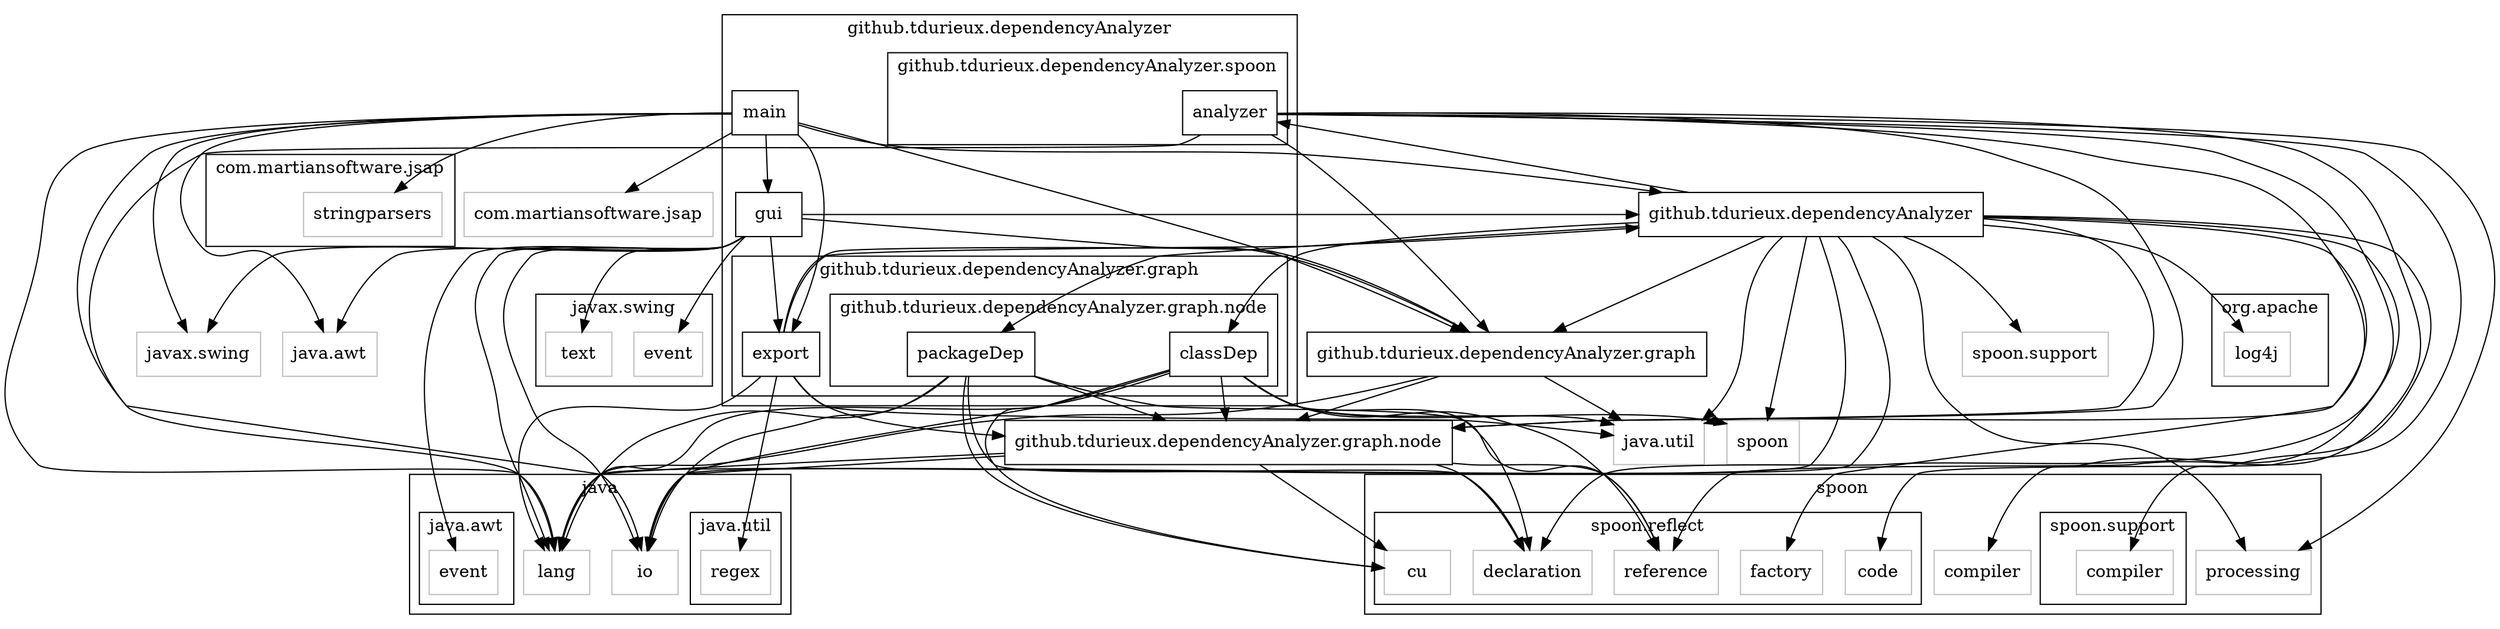 digraph G {
	node [shape=box]; compound=true; ratio=fill;
	"spoon.support" [color=grey];
	"javax.swing.text" [color=grey];
	"org.apache.log4j" [color=grey];
	"java.util" [color=grey];
	"github.tdurieux.dependencyAnalyzer.graph.node" -> "java.lang";
	"github.tdurieux.dependencyAnalyzer.graph.node" -> "spoon.reflect.declaration";
	"github.tdurieux.dependencyAnalyzer.graph.node" -> "spoon.reflect.cu";
	"github.tdurieux.dependencyAnalyzer.graph.node" -> "java.io";
	"github.tdurieux.dependencyAnalyzer.graph.node" -> "spoon.reflect.reference";
	"github.tdurieux.dependencyAnalyzer.main" -> "java.lang";
	"github.tdurieux.dependencyAnalyzer.main" -> "github.tdurieux.dependencyAnalyzer.gui";
	"github.tdurieux.dependencyAnalyzer.main" -> "javax.swing";
	"github.tdurieux.dependencyAnalyzer.main" -> "java.awt";
	"github.tdurieux.dependencyAnalyzer.main" -> "com.martiansoftware.jsap.stringparsers";
	"github.tdurieux.dependencyAnalyzer.main" -> "com.martiansoftware.jsap";
	"github.tdurieux.dependencyAnalyzer.main" -> "java.io";
	"github.tdurieux.dependencyAnalyzer.main" -> "github.tdurieux.dependencyAnalyzer";
	"github.tdurieux.dependencyAnalyzer.main" -> "github.tdurieux.dependencyAnalyzer.graph";
	"github.tdurieux.dependencyAnalyzer.main" -> "github.tdurieux.dependencyAnalyzer.graph.export";
	"spoon" [color=grey];
	"com.martiansoftware.jsap" [color=grey];
	"javax.swing" [color=grey];
	"github.tdurieux.dependencyAnalyzer.graph.node.packageDep" -> "github.tdurieux.dependencyAnalyzer.graph.node";
	"github.tdurieux.dependencyAnalyzer.graph.node.packageDep" -> "spoon.reflect.reference";
	"github.tdurieux.dependencyAnalyzer.graph.node.packageDep" -> "java.lang";
	"github.tdurieux.dependencyAnalyzer.graph.node.packageDep" -> "spoon.reflect.declaration";
	"github.tdurieux.dependencyAnalyzer.graph.node.packageDep" -> "spoon.reflect.cu";
	"github.tdurieux.dependencyAnalyzer.graph.node.packageDep" -> "java.io";
	"java.io" [color=grey];
	"spoon.reflect.code" [color=grey];
	"com.martiansoftware.jsap.stringparsers" [color=grey];
	"java.util.regex" [color=grey];
	"java.lang" [color=grey];
	"javax.swing.event" [color=grey];
	"java.awt.event" [color=grey];
	"github.tdurieux.dependencyAnalyzer.graph.node.classDep" -> "github.tdurieux.dependencyAnalyzer.graph.node";
	"github.tdurieux.dependencyAnalyzer.graph.node.classDep" -> "spoon.reflect.reference";
	"github.tdurieux.dependencyAnalyzer.graph.node.classDep" -> "spoon.reflect.declaration";
	"github.tdurieux.dependencyAnalyzer.graph.node.classDep" -> "java.util";
	"github.tdurieux.dependencyAnalyzer.graph.node.classDep" -> "java.lang";
	"github.tdurieux.dependencyAnalyzer.graph.node.classDep" -> "spoon";
	"github.tdurieux.dependencyAnalyzer.graph.node.classDep" -> "spoon.reflect.cu";
	"github.tdurieux.dependencyAnalyzer.graph.node.classDep" -> "java.io";
	"spoon.reflect.factory" [color=grey];
	"java.awt" [color=grey];
	"github.tdurieux.dependencyAnalyzer.graph.export" -> "github.tdurieux.dependencyAnalyzer.graph";
	"github.tdurieux.dependencyAnalyzer.graph.export" -> "github.tdurieux.dependencyAnalyzer";
	"github.tdurieux.dependencyAnalyzer.graph.export" -> "java.util";
	"github.tdurieux.dependencyAnalyzer.graph.export" -> "java.lang";
	"github.tdurieux.dependencyAnalyzer.graph.export" -> "java.util.regex";
	"github.tdurieux.dependencyAnalyzer.graph.export" -> "github.tdurieux.dependencyAnalyzer.graph.node";
	"spoon.compiler" [color=grey];
	"spoon.reflect.cu" [color=grey];
	"spoon.reflect.declaration" [color=grey];
	"github.tdurieux.dependencyAnalyzer.graph" -> "java.util";
	"github.tdurieux.dependencyAnalyzer.graph" -> "java.lang";
	"github.tdurieux.dependencyAnalyzer.graph" -> "github.tdurieux.dependencyAnalyzer.graph.node";
	"github.tdurieux.dependencyAnalyzer.gui" -> "github.tdurieux.dependencyAnalyzer";
	"github.tdurieux.dependencyAnalyzer.gui" -> "javax.swing";
	"github.tdurieux.dependencyAnalyzer.gui" -> "java.lang";
	"github.tdurieux.dependencyAnalyzer.gui" -> "java.awt";
	"github.tdurieux.dependencyAnalyzer.gui" -> "javax.swing.text";
	"github.tdurieux.dependencyAnalyzer.gui" -> "javax.swing.event";
	"github.tdurieux.dependencyAnalyzer.gui" -> "java.awt.event";
	"github.tdurieux.dependencyAnalyzer.gui" -> "java.io";
	"github.tdurieux.dependencyAnalyzer.gui" -> "github.tdurieux.dependencyAnalyzer.graph";
	"github.tdurieux.dependencyAnalyzer.gui" -> "github.tdurieux.dependencyAnalyzer.graph.export";
	"spoon.support.compiler" [color=grey];
	"github.tdurieux.dependencyAnalyzer.spoon.analyzer" -> "github.tdurieux.dependencyAnalyzer.graph";
	"github.tdurieux.dependencyAnalyzer.spoon.analyzer" -> "github.tdurieux.dependencyAnalyzer.graph.node";
	"github.tdurieux.dependencyAnalyzer.spoon.analyzer" -> "spoon.processing";
	"github.tdurieux.dependencyAnalyzer.spoon.analyzer" -> "spoon.reflect.declaration";
	"github.tdurieux.dependencyAnalyzer.spoon.analyzer" -> "java.util";
	"github.tdurieux.dependencyAnalyzer.spoon.analyzer" -> "spoon.reflect.reference";
	"github.tdurieux.dependencyAnalyzer.spoon.analyzer" -> "java.lang";
	"github.tdurieux.dependencyAnalyzer.spoon.analyzer" -> "spoon.reflect.code";
	"spoon.reflect.reference" [color=grey];
	"github.tdurieux.dependencyAnalyzer" -> "java.util";
	"github.tdurieux.dependencyAnalyzer" -> "java.lang";
	"github.tdurieux.dependencyAnalyzer" -> "spoon.reflect.factory";
	"github.tdurieux.dependencyAnalyzer" -> "spoon";
	"github.tdurieux.dependencyAnalyzer" -> "java.io";
	"github.tdurieux.dependencyAnalyzer" -> "spoon.support.compiler";
	"github.tdurieux.dependencyAnalyzer" -> "spoon.compiler";
	"github.tdurieux.dependencyAnalyzer" -> "spoon.processing";
	"github.tdurieux.dependencyAnalyzer" -> "github.tdurieux.dependencyAnalyzer.graph";
	"github.tdurieux.dependencyAnalyzer" -> "spoon.support";
	"github.tdurieux.dependencyAnalyzer" -> "github.tdurieux.dependencyAnalyzer.spoon.analyzer";
	"github.tdurieux.dependencyAnalyzer" -> "github.tdurieux.dependencyAnalyzer.graph.node.classDep";
	"github.tdurieux.dependencyAnalyzer" -> "github.tdurieux.dependencyAnalyzer.graph.node";
	"github.tdurieux.dependencyAnalyzer" -> "github.tdurieux.dependencyAnalyzer.graph.node.packageDep";
	"github.tdurieux.dependencyAnalyzer" -> "org.apache.log4j";
	"spoon.processing" [color=grey];
	subgraph cluster0 { 
		rankdir=LR;label="spoon";
	subgraph cluster1 { 
		rankdir=LR;label="spoon.support";
		"spoon.support.compiler" [label="compiler"]
	};
	subgraph cluster2 { 
		rankdir=LR;label="spoon.reflect";
		"spoon.reflect.code" [label="code"]
		"spoon.reflect.factory" [label="factory"]
		"spoon.reflect.cu" [label="cu"]
		"spoon.reflect.declaration" [label="declaration"]
		"spoon.reflect.reference" [label="reference"]
	};
		"spoon.compiler" [label="compiler"]
		"spoon.processing" [label="processing"]
	};
	subgraph cluster3 { 
		rankdir=LR;label="javax.swing";
		"javax.swing.text" [label="text"]
		"javax.swing.event" [label="event"]
	};
	subgraph cluster4 { 
		rankdir=LR;label="org.apache";
		"org.apache.log4j" [label="log4j"]
	};
	subgraph cluster5 { 
		rankdir=LR;label="java";
	subgraph cluster6 { 
		rankdir=LR;label="java.util";
		"java.util.regex" [label="regex"]
	};
		"java.io" [label="io"]
		"java.lang" [label="lang"]
	subgraph cluster7 { 
		rankdir=LR;label="java.awt";
		"java.awt.event" [label="event"]
	};
	};
	subgraph cluster8 { 
		rankdir=LR;label="github.tdurieux.dependencyAnalyzer";
	subgraph cluster9 { 
		rankdir=LR;label="github.tdurieux.dependencyAnalyzer.graph";
	subgraph cluster10 { 
		rankdir=LR;label="github.tdurieux.dependencyAnalyzer.graph.node";
		"github.tdurieux.dependencyAnalyzer.graph.node.packageDep" [label="packageDep"]
		"github.tdurieux.dependencyAnalyzer.graph.node.classDep" [label="classDep"]
	};
		"github.tdurieux.dependencyAnalyzer.graph.export" [label="export"]
	};
		"github.tdurieux.dependencyAnalyzer.main" [label="main"]
		"github.tdurieux.dependencyAnalyzer.gui" [label="gui"]
	subgraph cluster11 { 
		rankdir=LR;label="github.tdurieux.dependencyAnalyzer.spoon";
		"github.tdurieux.dependencyAnalyzer.spoon.analyzer" [label="analyzer"]
	};
	};
	subgraph cluster12 { 
		rankdir=LR;label="com.martiansoftware.jsap";
		"com.martiansoftware.jsap.stringparsers" [label="stringparsers"]
	};
}
